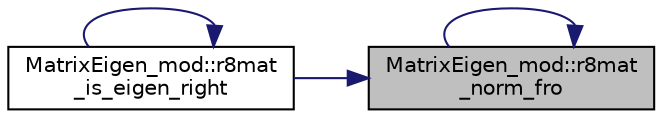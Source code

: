digraph "MatrixEigen_mod::r8mat_norm_fro"
{
 // LATEX_PDF_SIZE
  edge [fontname="Helvetica",fontsize="10",labelfontname="Helvetica",labelfontsize="10"];
  node [fontname="Helvetica",fontsize="10",shape=record];
  rankdir="RL";
  Node1 [label="MatrixEigen_mod::r8mat\l_norm_fro",height=0.2,width=0.4,color="black", fillcolor="grey75", style="filled", fontcolor="black",tooltip=" "];
  Node1 -> Node2 [dir="back",color="midnightblue",fontsize="10",style="solid"];
  Node2 [label="MatrixEigen_mod::r8mat\l_is_eigen_right",height=0.2,width=0.4,color="black", fillcolor="white", style="filled",URL="$namespaceMatrixEigen__mod.html#a06e4e3af74a8f0b6378d89b1477a9e68",tooltip=" "];
  Node2 -> Node2 [dir="back",color="midnightblue",fontsize="10",style="solid"];
  Node1 -> Node1 [dir="back",color="midnightblue",fontsize="10",style="solid"];
}
